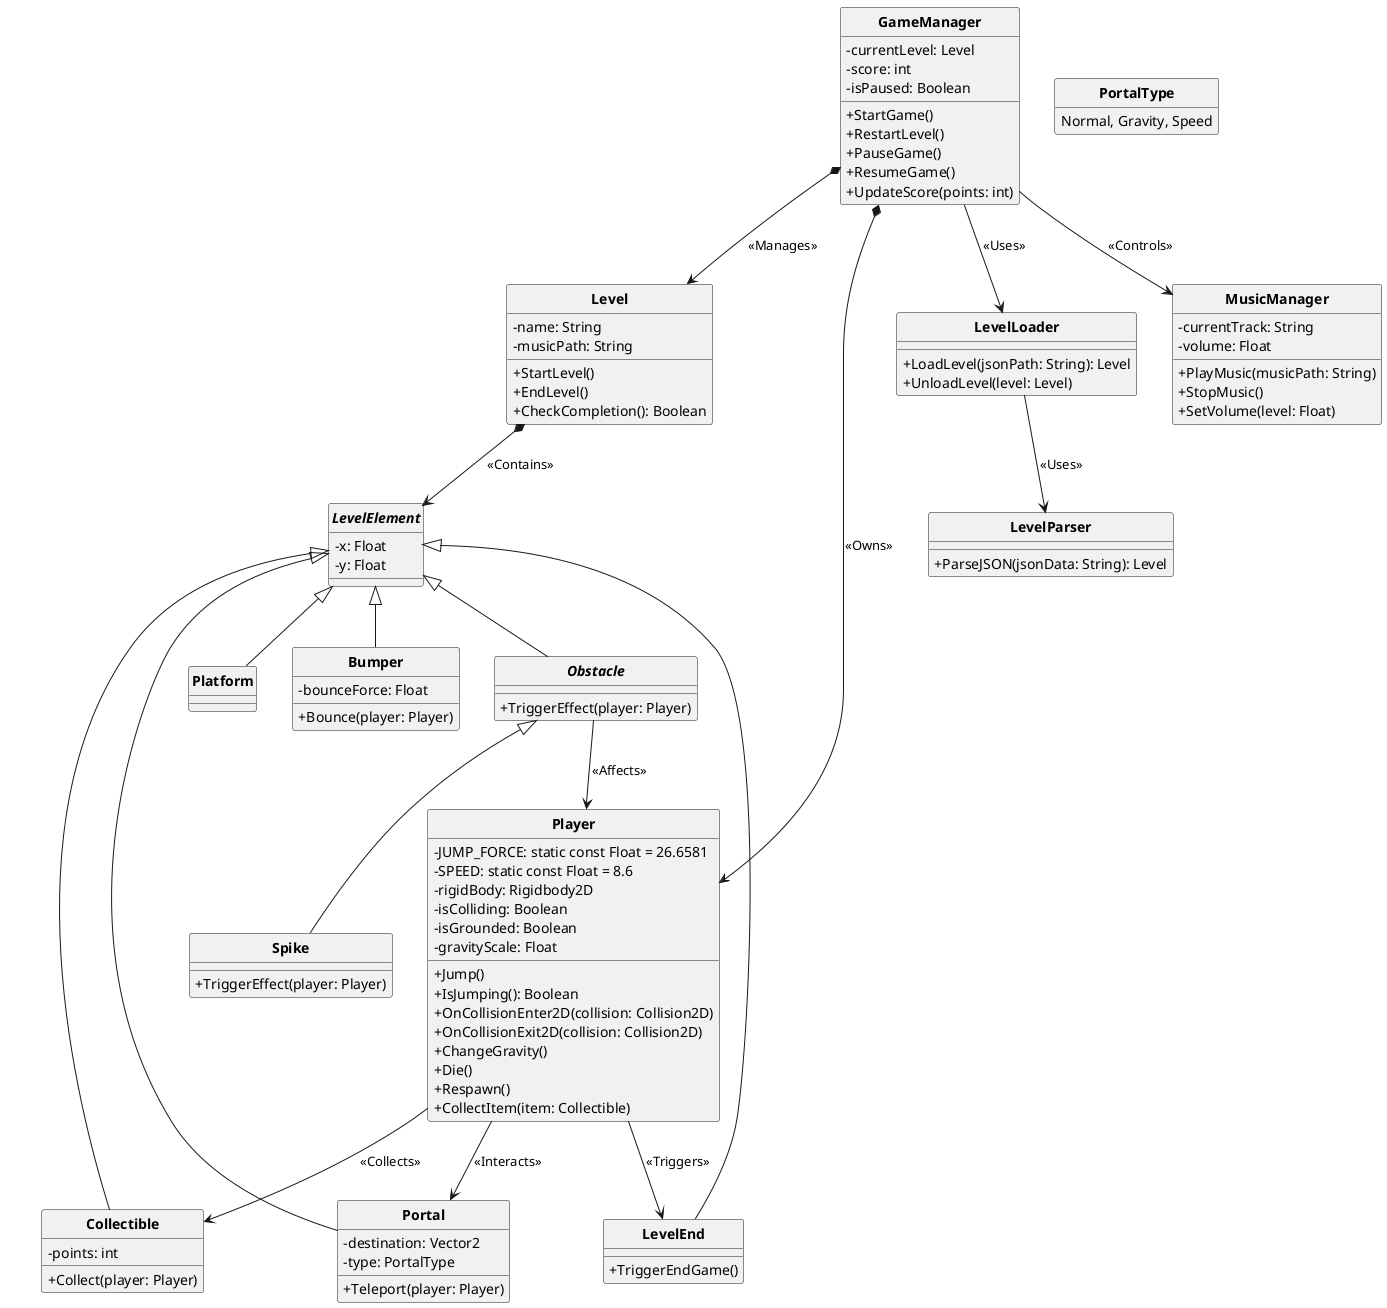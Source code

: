 @startuml Geometry Dash - Diagramme de classe

skinparam style strictuml
skinparam classAttributeIconSize 0
skinparam classFontStyle Bold
hide enum methods

class GameManager {
  - currentLevel: Level
  - score: int
  - isPaused: Boolean
  + StartGame()
  + RestartLevel()
  + PauseGame()
  + ResumeGame()
  + UpdateScore(points: int)
}

class Level {
  - name: String
  - musicPath: String
  + StartLevel()
  + EndLevel()
  + CheckCompletion(): Boolean
}

abstract class LevelElement {
  - x: Float
  - y: Float
}

abstract class Obstacle extends LevelElement {
  + TriggerEffect(player: Player)
}

class Platform extends LevelElement {
}

class Spike extends Obstacle {
  + TriggerEffect(player: Player)
}

class Portal extends LevelElement {
  - destination: Vector2
  - type: PortalType
  + Teleport(player: Player)
}

enum PortalType {
  Normal, Gravity, Speed
}

class Bumper extends LevelElement {
  - bounceForce: Float
  + Bounce(player: Player)
}

class LevelEnd extends LevelElement {
  + TriggerEndGame()
}

class Collectible extends LevelElement {
  - points: int
  + Collect(player: Player)
}

class Player {
  - JUMP_FORCE: static const Float = 26.6581
  - SPEED: static const Float = 8.6
  - rigidBody: Rigidbody2D
  - isColliding: Boolean
  - isGrounded: Boolean
  - gravityScale: Float
  + Jump()
  + IsJumping(): Boolean
  + OnCollisionEnter2D(collision: Collision2D)
  + OnCollisionExit2D(collision: Collision2D)
  + ChangeGravity()
  + Die()
  + Respawn()
  + CollectItem(item: Collectible)
}

class LevelLoader {
  + LoadLevel(jsonPath: String): Level
  + UnloadLevel(level: Level)
}

class LevelParser {
  + ParseJSON(jsonData: String): Level
}

class MusicManager {
  - currentTrack: String
  - volume: Float
  + PlayMusic(musicPath: String)
  + StopMusic()
  + SetVolume(level: Float)
}

GameManager *--> Level : <<Manages>>
GameManager --> LevelLoader : <<Uses>>
LevelLoader --> LevelParser : <<Uses>>
Level *--> LevelElement : <<Contains>>
GameManager *--> Player : <<Owns>>
GameManager --> MusicManager : <<Controls>>
Player --> LevelEnd : <<Triggers>>
Player --> Portal : <<Interacts>>
Player --> Collectible : <<Collects>>
Obstacle --> Player : <<Affects>>

@enduml
